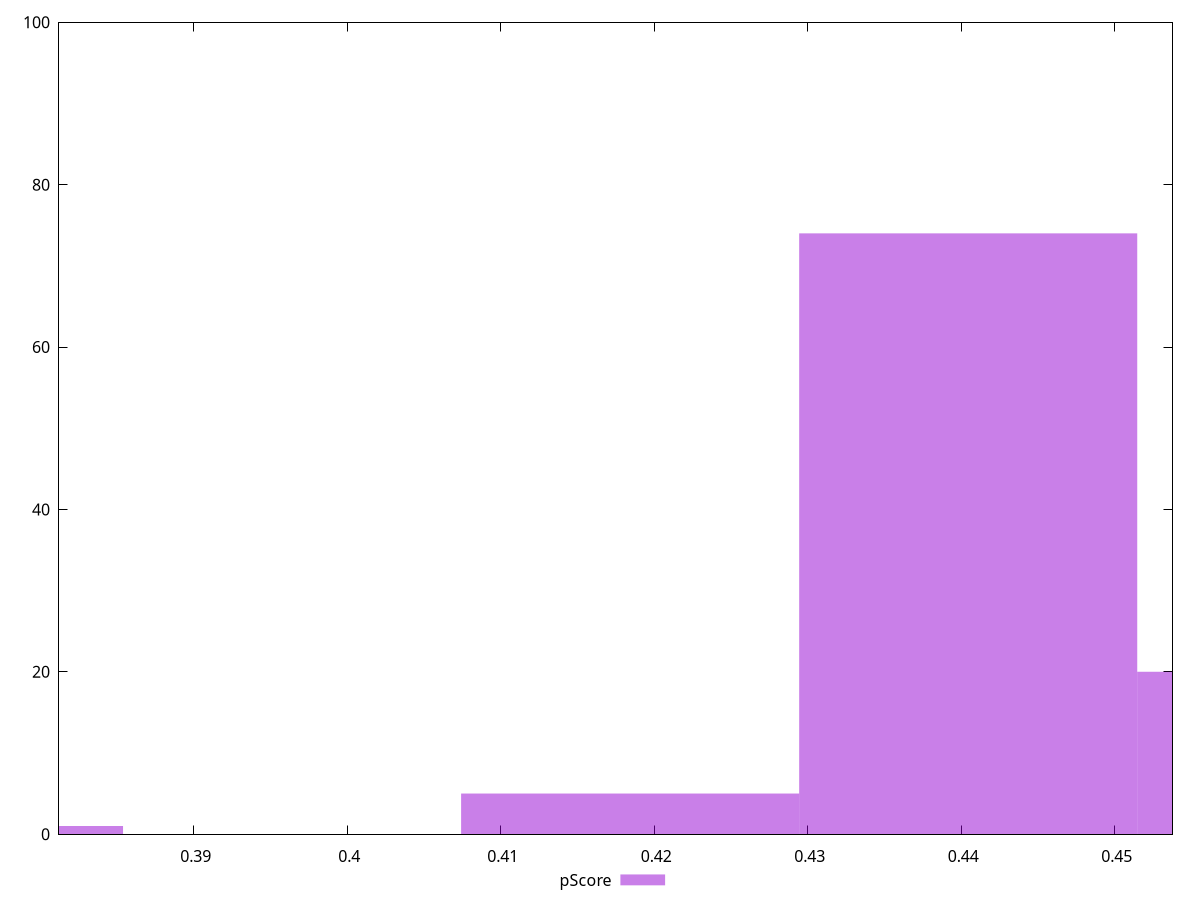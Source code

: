 reset

$pScore <<EOF
0.37438945830752857 1
0.4624810955563588 20
0.44045818624415123 74
0.41843527693194366 5
EOF

set key outside below
set boxwidth 0.022022909312207562
set xrange [0.3812294402850064:0.4537665516867234]
set yrange [0:100]
set trange [0:100]
set style fill transparent solid 0.5 noborder
set terminal svg size 640, 490 enhanced background rgb 'white'
set output "reports/report_00033_2021-03-01T14-23-16.841Z/first-cpu-idle/samples/astro/pScore/histogram.svg"

plot $pScore title "pScore" with boxes

reset
